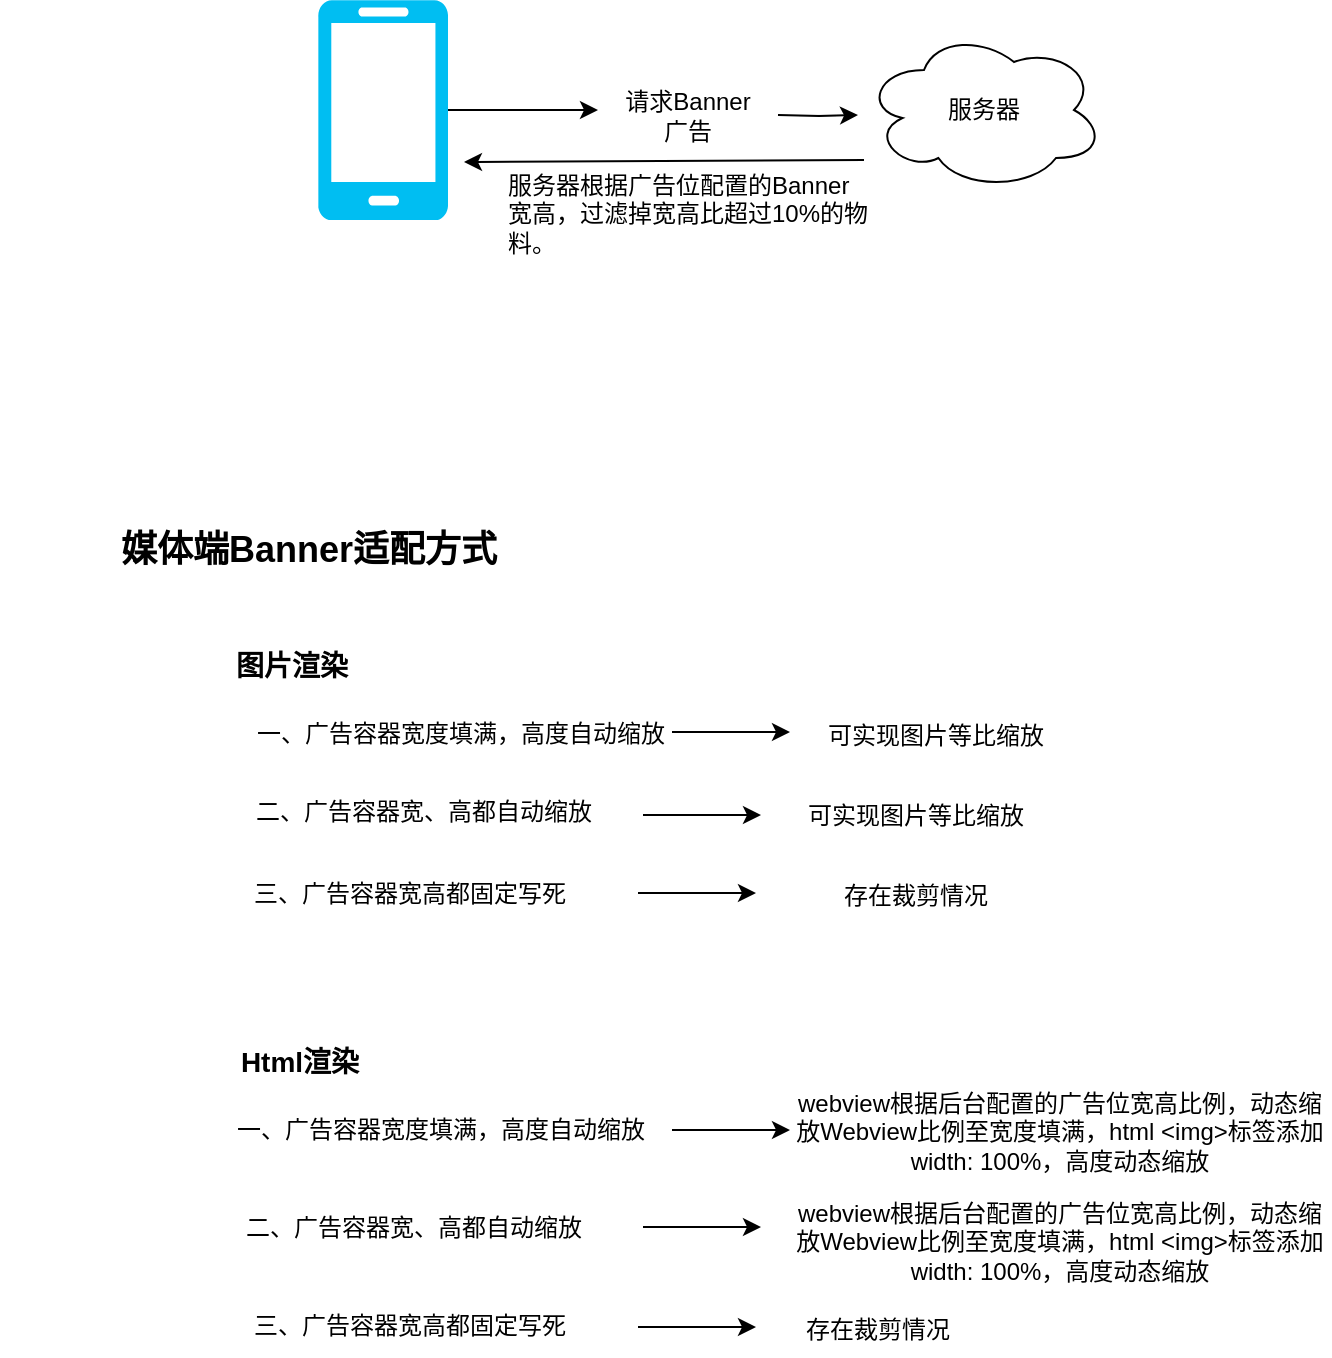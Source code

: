 <mxfile version="10.6.0" type="github"><diagram id="agzBQjIJTzIcMLjgPhp7" name="Page-1"><mxGraphModel dx="1839" dy="575" grid="1" gridSize="10" guides="1" tooltips="1" connect="1" arrows="1" fold="1" page="1" pageScale="1" pageWidth="827" pageHeight="1169" math="0" shadow="0"><root><mxCell id="0"/><mxCell id="1" parent="0"/><mxCell id="Wilmauvnr-39YaBMTof5-11" style="edgeStyle=orthogonalEdgeStyle;rounded=0;orthogonalLoop=1;jettySize=auto;html=1;exitX=1;exitY=0.5;exitDx=0;exitDy=0;exitPerimeter=0;" parent="1" source="Wilmauvnr-39YaBMTof5-3" edge="1"><mxGeometry relative="1" as="geometry"><mxPoint x="234" y="115" as="targetPoint"/></mxGeometry></mxCell><mxCell id="Wilmauvnr-39YaBMTof5-3" value="" style="verticalLabelPosition=bottom;html=1;verticalAlign=top;align=center;strokeColor=none;fillColor=#00BEF2;shape=mxgraph.azure.mobile;" parent="1" vertex="1"><mxGeometry x="94" y="60" width="65" height="110" as="geometry"/></mxCell><mxCell id="Wilmauvnr-39YaBMTof5-21" style="edgeStyle=orthogonalEdgeStyle;rounded=0;orthogonalLoop=1;jettySize=auto;html=1;" parent="1" edge="1"><mxGeometry relative="1" as="geometry"><mxPoint x="364" y="117.5" as="targetPoint"/><mxPoint x="324" y="117.5" as="sourcePoint"/></mxGeometry></mxCell><mxCell id="Wilmauvnr-39YaBMTof5-17" value="请求Banner广告" style="text;html=1;strokeColor=none;fillColor=none;align=center;verticalAlign=middle;whiteSpace=wrap;rounded=0;" parent="1" vertex="1"><mxGeometry x="244" y="105" width="70" height="25" as="geometry"/></mxCell><mxCell id="Wilmauvnr-39YaBMTof5-18" value="服务器" style="ellipse;shape=cloud;whiteSpace=wrap;html=1;" parent="1" vertex="1"><mxGeometry x="367" y="75" width="120" height="80" as="geometry"/></mxCell><mxCell id="Wilmauvnr-39YaBMTof5-30" value="&lt;h1&gt;&lt;br&gt;&lt;/h1&gt;&lt;p&gt;服务器根据广告位配置的Banner宽高，过滤掉宽高比超过10%的物料。&lt;/p&gt;" style="text;html=1;strokeColor=none;fillColor=none;spacing=5;spacingTop=-20;whiteSpace=wrap;overflow=hidden;rounded=0;" parent="1" vertex="1"><mxGeometry x="184" y="95" width="190" height="120" as="geometry"/></mxCell><mxCell id="Wilmauvnr-39YaBMTof5-32" value="" style="endArrow=classic;html=1;" parent="1" edge="1"><mxGeometry width="50" height="50" relative="1" as="geometry"><mxPoint x="367" y="140" as="sourcePoint"/><mxPoint x="167" y="141" as="targetPoint"/></mxGeometry></mxCell><mxCell id="Wilmauvnr-39YaBMTof5-41" value="一、广告容器宽度填满，高度自动缩放" style="text;html=1;strokeColor=none;fillColor=none;align=center;verticalAlign=middle;whiteSpace=wrap;rounded=0;" parent="1" vertex="1"><mxGeometry x="60" y="413" width="211" height="27" as="geometry"/></mxCell><mxCell id="Wilmauvnr-39YaBMTof5-43" value="&lt;font style=&quot;font-size: 18px&quot;&gt;&lt;b&gt;媒体端Banner适配方式&lt;/b&gt;&lt;/font&gt;" style="text;html=1;strokeColor=none;fillColor=none;align=center;verticalAlign=middle;whiteSpace=wrap;rounded=0;" parent="1" vertex="1"><mxGeometry x="-65" y="329" width="309" height="11" as="geometry"/></mxCell><mxCell id="Wilmauvnr-39YaBMTof5-47" value="二、广告容器宽、高都自动缩放" style="text;html=1;strokeColor=none;fillColor=none;align=center;verticalAlign=middle;whiteSpace=wrap;rounded=0;" parent="1" vertex="1"><mxGeometry x="40" y="452" width="214" height="28" as="geometry"/></mxCell><mxCell id="Wilmauvnr-39YaBMTof5-48" value="三、广告容器宽高都固定写死" style="text;html=1;strokeColor=none;fillColor=none;align=center;verticalAlign=middle;whiteSpace=wrap;rounded=0;" parent="1" vertex="1"><mxGeometry x="30" y="492" width="220" height="30" as="geometry"/></mxCell><mxCell id="Wilmauvnr-39YaBMTof5-52" value="可实现图片等比缩放" style="text;html=1;strokeColor=none;fillColor=none;align=center;verticalAlign=middle;whiteSpace=wrap;rounded=0;" parent="1" vertex="1"><mxGeometry x="340" y="420" width="126" height="16" as="geometry"/></mxCell><mxCell id="Wilmauvnr-39YaBMTof5-54" style="edgeStyle=orthogonalEdgeStyle;rounded=0;orthogonalLoop=1;jettySize=auto;html=1;" parent="1" edge="1"><mxGeometry relative="1" as="geometry"><mxPoint x="315.5" y="467.5" as="targetPoint"/><mxPoint x="256.5" y="467.5" as="sourcePoint"/></mxGeometry></mxCell><mxCell id="Wilmauvnr-39YaBMTof5-55" value="可实现图片等比缩放" style="text;html=1;strokeColor=none;fillColor=none;align=center;verticalAlign=middle;whiteSpace=wrap;rounded=0;" parent="1" vertex="1"><mxGeometry x="330" y="460" width="126" height="16" as="geometry"/></mxCell><mxCell id="Wilmauvnr-39YaBMTof5-56" value="&lt;font style=&quot;font-size: 14px&quot;&gt;&lt;b&gt;图片渲染&lt;/b&gt;&lt;/font&gt;" style="text;html=1;strokeColor=none;fillColor=none;align=center;verticalAlign=middle;whiteSpace=wrap;rounded=0;" parent="1" vertex="1"><mxGeometry x="-4.5" y="378" width="170" height="30" as="geometry"/></mxCell><mxCell id="Wilmauvnr-39YaBMTof5-57" style="edgeStyle=orthogonalEdgeStyle;rounded=0;orthogonalLoop=1;jettySize=auto;html=1;" parent="1" edge="1"><mxGeometry relative="1" as="geometry"><mxPoint x="313" y="506.5" as="targetPoint"/><mxPoint x="254" y="506.5" as="sourcePoint"/></mxGeometry></mxCell><mxCell id="Wilmauvnr-39YaBMTof5-61" value="存在裁剪情况" style="text;html=1;strokeColor=none;fillColor=none;align=center;verticalAlign=middle;whiteSpace=wrap;rounded=0;" parent="1" vertex="1"><mxGeometry x="330" y="500" width="126" height="16" as="geometry"/></mxCell><mxCell id="Wilmauvnr-39YaBMTof5-62" value="&lt;font style=&quot;font-size: 14px&quot;&gt;&lt;b&gt;Html渲染&lt;/b&gt;&lt;/font&gt;" style="text;html=1;strokeColor=none;fillColor=none;align=center;verticalAlign=middle;whiteSpace=wrap;rounded=0;" parent="1" vertex="1"><mxGeometry y="576" width="170" height="30" as="geometry"/></mxCell><mxCell id="Wilmauvnr-39YaBMTof5-63" style="edgeStyle=orthogonalEdgeStyle;rounded=0;orthogonalLoop=1;jettySize=auto;html=1;" parent="1" source="Wilmauvnr-39YaBMTof5-64" edge="1"><mxGeometry relative="1" as="geometry"><mxPoint x="330" y="625" as="targetPoint"/></mxGeometry></mxCell><mxCell id="Wilmauvnr-39YaBMTof5-64" value="一、广告容器宽度填满，高度自动缩放" style="text;html=1;strokeColor=none;fillColor=none;align=center;verticalAlign=middle;whiteSpace=wrap;rounded=0;" parent="1" vertex="1"><mxGeometry x="40" y="610" width="231" height="30" as="geometry"/></mxCell><mxCell id="Wilmauvnr-39YaBMTof5-65" value="二、广告容器宽、高都自动缩放" style="text;html=1;strokeColor=none;fillColor=none;align=center;verticalAlign=middle;whiteSpace=wrap;rounded=0;" parent="1" vertex="1"><mxGeometry x="30" y="659" width="224" height="30" as="geometry"/></mxCell><mxCell id="Wilmauvnr-39YaBMTof5-66" value="三、广告容器宽高都固定写死" style="text;html=1;strokeColor=none;fillColor=none;align=center;verticalAlign=middle;whiteSpace=wrap;rounded=0;" parent="1" vertex="1"><mxGeometry x="30" y="708" width="220" height="30" as="geometry"/></mxCell><mxCell id="Wilmauvnr-39YaBMTof5-67" value="webview根据后台配置的广告位宽高比例，动态缩放Webview比例至宽度填满，html &amp;lt;img&amp;gt;标签添加width: 100%，高度动态缩放" style="text;html=1;strokeColor=none;fillColor=none;align=center;verticalAlign=middle;whiteSpace=wrap;rounded=0;" parent="1" vertex="1"><mxGeometry x="330" y="606" width="270" height="40" as="geometry"/></mxCell><mxCell id="Wilmauvnr-39YaBMTof5-68" style="edgeStyle=orthogonalEdgeStyle;rounded=0;orthogonalLoop=1;jettySize=auto;html=1;" parent="1" edge="1"><mxGeometry relative="1" as="geometry"><mxPoint x="315.5" y="673.5" as="targetPoint"/><mxPoint x="256.5" y="673.5" as="sourcePoint"/></mxGeometry></mxCell><mxCell id="Wilmauvnr-39YaBMTof5-70" style="edgeStyle=orthogonalEdgeStyle;rounded=0;orthogonalLoop=1;jettySize=auto;html=1;" parent="1" edge="1"><mxGeometry relative="1" as="geometry"><mxPoint x="313" y="723.5" as="targetPoint"/><mxPoint x="254" y="723.5" as="sourcePoint"/></mxGeometry></mxCell><mxCell id="Wilmauvnr-39YaBMTof5-71" value="存在裁剪情况" style="text;html=1;strokeColor=none;fillColor=none;align=center;verticalAlign=middle;whiteSpace=wrap;rounded=0;" parent="1" vertex="1"><mxGeometry x="311" y="717" width="126" height="16" as="geometry"/></mxCell><mxCell id="Wilmauvnr-39YaBMTof5-72" value="webview根据后台配置的广告位宽高比例，动态缩放Webview比例至宽度填满，html &amp;lt;img&amp;gt;标签添加width: 100%，高度动态缩放" style="text;html=1;strokeColor=none;fillColor=none;align=center;verticalAlign=middle;whiteSpace=wrap;rounded=0;" parent="1" vertex="1"><mxGeometry x="330" y="660.5" width="270" height="40" as="geometry"/></mxCell><mxCell id="sq6FQe3MenbUFi_LgdEq-3" style="edgeStyle=orthogonalEdgeStyle;rounded=0;orthogonalLoop=1;jettySize=auto;html=1;" parent="1" edge="1"><mxGeometry relative="1" as="geometry"><mxPoint x="330" y="426" as="targetPoint"/><mxPoint x="271" y="426" as="sourcePoint"/></mxGeometry></mxCell></root></mxGraphModel></diagram><diagram id="WdTXvkMrfJ8hCmMJqkav" name="Page-2"><mxGraphModel dx="1012" dy="575" grid="1" gridSize="10" guides="1" tooltips="1" connect="1" arrows="1" fold="1" page="1" pageScale="1" pageWidth="827" pageHeight="1169" math="0" shadow="0"><root><mxCell id="R6jNzGWW1panN9R66pyG-0"/><mxCell id="R6jNzGWW1panN9R66pyG-1" parent="R6jNzGWW1panN9R66pyG-0"/><mxCell id="u9PjNuDMUH1reoiErKyt-1" style="edgeStyle=orthogonalEdgeStyle;rounded=0;orthogonalLoop=1;jettySize=auto;html=1;" edge="1" parent="R6jNzGWW1panN9R66pyG-1" source="_262mJgtrkL8cHq36IRR-0"><mxGeometry relative="1" as="geometry"><mxPoint x="130" y="248" as="targetPoint"/></mxGeometry></mxCell><mxCell id="_262mJgtrkL8cHq36IRR-0" value="开始渲染广告" style="rounded=0;whiteSpace=wrap;html=1;" vertex="1" parent="R6jNzGWW1panN9R66pyG-1"><mxGeometry x="70" y="138" width="120" height="60" as="geometry"/></mxCell><mxCell id="h12BwEOQUIZXl4Kfpdeg-2" style="edgeStyle=orthogonalEdgeStyle;rounded=0;orthogonalLoop=1;jettySize=auto;html=1;" edge="1" parent="R6jNzGWW1panN9R66pyG-1" source="u9PjNuDMUH1reoiErKyt-4"><mxGeometry relative="1" as="geometry"><mxPoint x="130" y="400" as="targetPoint"/></mxGeometry></mxCell><mxCell id="u9PjNuDMUH1reoiErKyt-4" value="&lt;span&gt;媒体端Banner容器&lt;br&gt;宽高写死&lt;/span&gt;" style="rhombus;whiteSpace=wrap;html=1;" vertex="1" parent="R6jNzGWW1panN9R66pyG-1"><mxGeometry x="65" y="250" width="130" height="90" as="geometry"/></mxCell><mxCell id="h12BwEOQUIZXl4Kfpdeg-6" value="Y" style="text;html=1;strokeColor=none;fillColor=none;align=center;verticalAlign=middle;whiteSpace=wrap;rounded=0;" vertex="1" parent="R6jNzGWW1panN9R66pyG-1"><mxGeometry x="129" y="350" width="40" height="20" as="geometry"/></mxCell><mxCell id="h12BwEOQUIZXl4Kfpdeg-9" style="edgeStyle=orthogonalEdgeStyle;rounded=0;orthogonalLoop=1;jettySize=auto;html=1;" edge="1" parent="R6jNzGWW1panN9R66pyG-1" source="h12BwEOQUIZXl4Kfpdeg-7"><mxGeometry relative="1" as="geometry"><mxPoint x="270" y="454.5" as="targetPoint"/></mxGeometry></mxCell><mxCell id="h12BwEOQUIZXl4Kfpdeg-11" style="edgeStyle=orthogonalEdgeStyle;rounded=0;orthogonalLoop=1;jettySize=auto;html=1;" edge="1" parent="R6jNzGWW1panN9R66pyG-1" source="h12BwEOQUIZXl4Kfpdeg-7"><mxGeometry relative="1" as="geometry"><mxPoint x="130.5" y="570" as="targetPoint"/></mxGeometry></mxCell><mxCell id="h12BwEOQUIZXl4Kfpdeg-7" value="容器宽高和后台&lt;br&gt;申请的宽高一致" style="rhombus;whiteSpace=wrap;html=1;" vertex="1" parent="R6jNzGWW1panN9R66pyG-1"><mxGeometry x="70" y="400" width="121" height="109" as="geometry"/></mxCell><mxCell id="h12BwEOQUIZXl4Kfpdeg-10" value="N" style="text;html=1;strokeColor=none;fillColor=none;align=center;verticalAlign=middle;whiteSpace=wrap;rounded=0;" vertex="1" parent="R6jNzGWW1panN9R66pyG-1"><mxGeometry x="210" y="430" width="40" height="20" as="geometry"/></mxCell><mxCell id="h12BwEOQUIZXl4Kfpdeg-12" value="Y" style="text;html=1;strokeColor=none;fillColor=none;align=center;verticalAlign=middle;whiteSpace=wrap;rounded=0;" vertex="1" parent="R6jNzGWW1panN9R66pyG-1"><mxGeometry x="131" y="520" width="40" height="20" as="geometry"/></mxCell><mxCell id="h12BwEOQUIZXl4Kfpdeg-29" style="edgeStyle=orthogonalEdgeStyle;rounded=0;orthogonalLoop=1;jettySize=auto;html=1;" edge="1" parent="R6jNzGWW1panN9R66pyG-1" source="h12BwEOQUIZXl4Kfpdeg-13"><mxGeometry relative="1" as="geometry"><mxPoint x="470" y="454.5" as="targetPoint"/></mxGeometry></mxCell><mxCell id="h12BwEOQUIZXl4Kfpdeg-13" value="进行物料和广告位宽高的比例校验，比例误差是否在10%以内&lt;br&gt;" style="rounded=0;whiteSpace=wrap;html=1;" vertex="1" parent="R6jNzGWW1panN9R66pyG-1"><mxGeometry x="270" y="424.5" width="120" height="60" as="geometry"/></mxCell><mxCell id="h12BwEOQUIZXl4Kfpdeg-27" value="丢弃广告不展示？" style="rounded=0;whiteSpace=wrap;html=1;" vertex="1" parent="R6jNzGWW1panN9R66pyG-1"><mxGeometry x="480" y="430" width="120" height="60" as="geometry"/></mxCell><mxCell id="h12BwEOQUIZXl4Kfpdeg-28" value="等比缩放渲染广告" style="rounded=0;whiteSpace=wrap;html=1;" vertex="1" parent="R6jNzGWW1panN9R66pyG-1"><mxGeometry x="75" y="580" width="120" height="60" as="geometry"/></mxCell><mxCell id="h12BwEOQUIZXl4Kfpdeg-30" value="N" style="text;html=1;strokeColor=none;fillColor=none;align=center;verticalAlign=middle;whiteSpace=wrap;rounded=0;" vertex="1" parent="R6jNzGWW1panN9R66pyG-1"><mxGeometry x="410" y="430" width="40" height="20" as="geometry"/></mxCell><mxCell id="h12BwEOQUIZXl4Kfpdeg-31" value="" style="endArrow=classic;html=1;" edge="1" parent="R6jNzGWW1panN9R66pyG-1"><mxGeometry width="50" height="50" relative="1" as="geometry"><mxPoint x="325" y="500" as="sourcePoint"/><mxPoint x="200" y="600" as="targetPoint"/></mxGeometry></mxCell><mxCell id="h12BwEOQUIZXl4Kfpdeg-33" value="Y" style="text;html=1;strokeColor=none;fillColor=none;align=center;verticalAlign=middle;whiteSpace=wrap;rounded=0;" vertex="1" parent="R6jNzGWW1panN9R66pyG-1"><mxGeometry x="270" y="540" width="40" height="20" as="geometry"/></mxCell></root></mxGraphModel></diagram></mxfile>